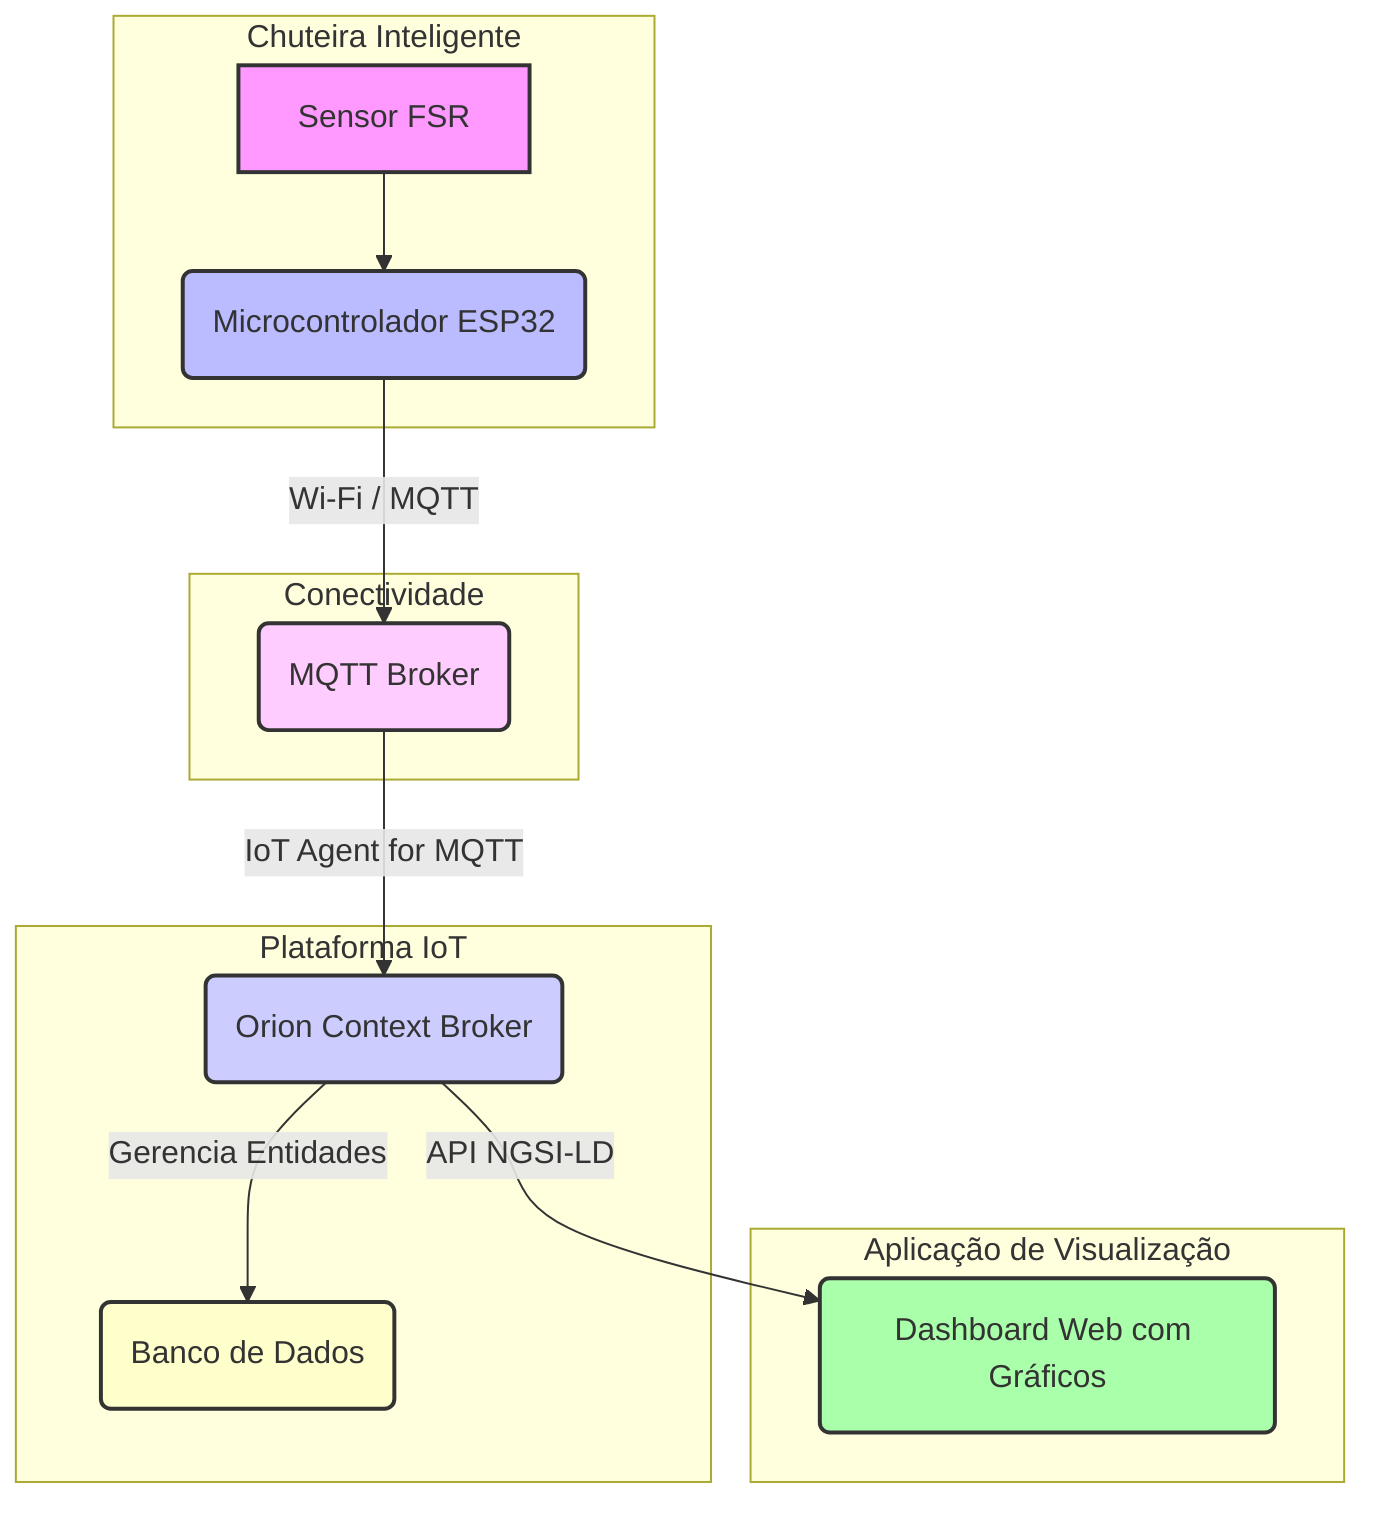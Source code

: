 graph TD
 subgraph Chuteira Inteligente
        FSR[Sensor FSR] --> ESP32(Microcontrolador ESP32)
    end

    subgraph Conectividade
        ESP32 -- Wi-Fi / MQTT --> MQTTBroker(MQTT Broker)
    end

    subgraph Plataforma IoT
        MQTTBroker -- IoT Agent for MQTT --> OrionCB(Orion Context Broker)
        OrionCB -- Gerencia Entidades --> Database(Banco de Dados)
    end

    subgraph Aplicação de Visualização
        OrionCB -- API NGSI-LD --> Dashboard(Dashboard Web com Gráficos)
    end

    style FSR fill:#f9f,stroke:#333,stroke-width:2px
    style ESP32 fill:#bbf,stroke:#333,stroke-width:2px
    style MQTTBroker fill:#fcf,stroke:#333,stroke-width:2px
    style OrionCB fill:#ccf,stroke:#333,stroke-width:2px
    style Database fill:#ffc,stroke:#333,stroke-width:2px
    style Dashboard fill:#afa,stroke:#333,stroke-width:2px

    classDef device fill:#f9f,stroke:#333,stroke-width:2px;
    classDef microcontroller fill:#bbf,stroke:#333,stroke-width:2px;
    classDef connectivity fill:#fcf,stroke:#333,stroke-width:2px;
    classDef platform fill:#ccf,stroke:#333,stroke-width:2px;
    classDef database fill:#ffc,stroke:#333,stroke-width:2px;
    classDef visualization fill:#afa,stroke:#333,stroke-width:2px;

    class FSR device
    class ESP32 microcontroller
    class MQTTBroker connectivity
    class OrionCB platform
    class Database database
    class Dashboard visualization